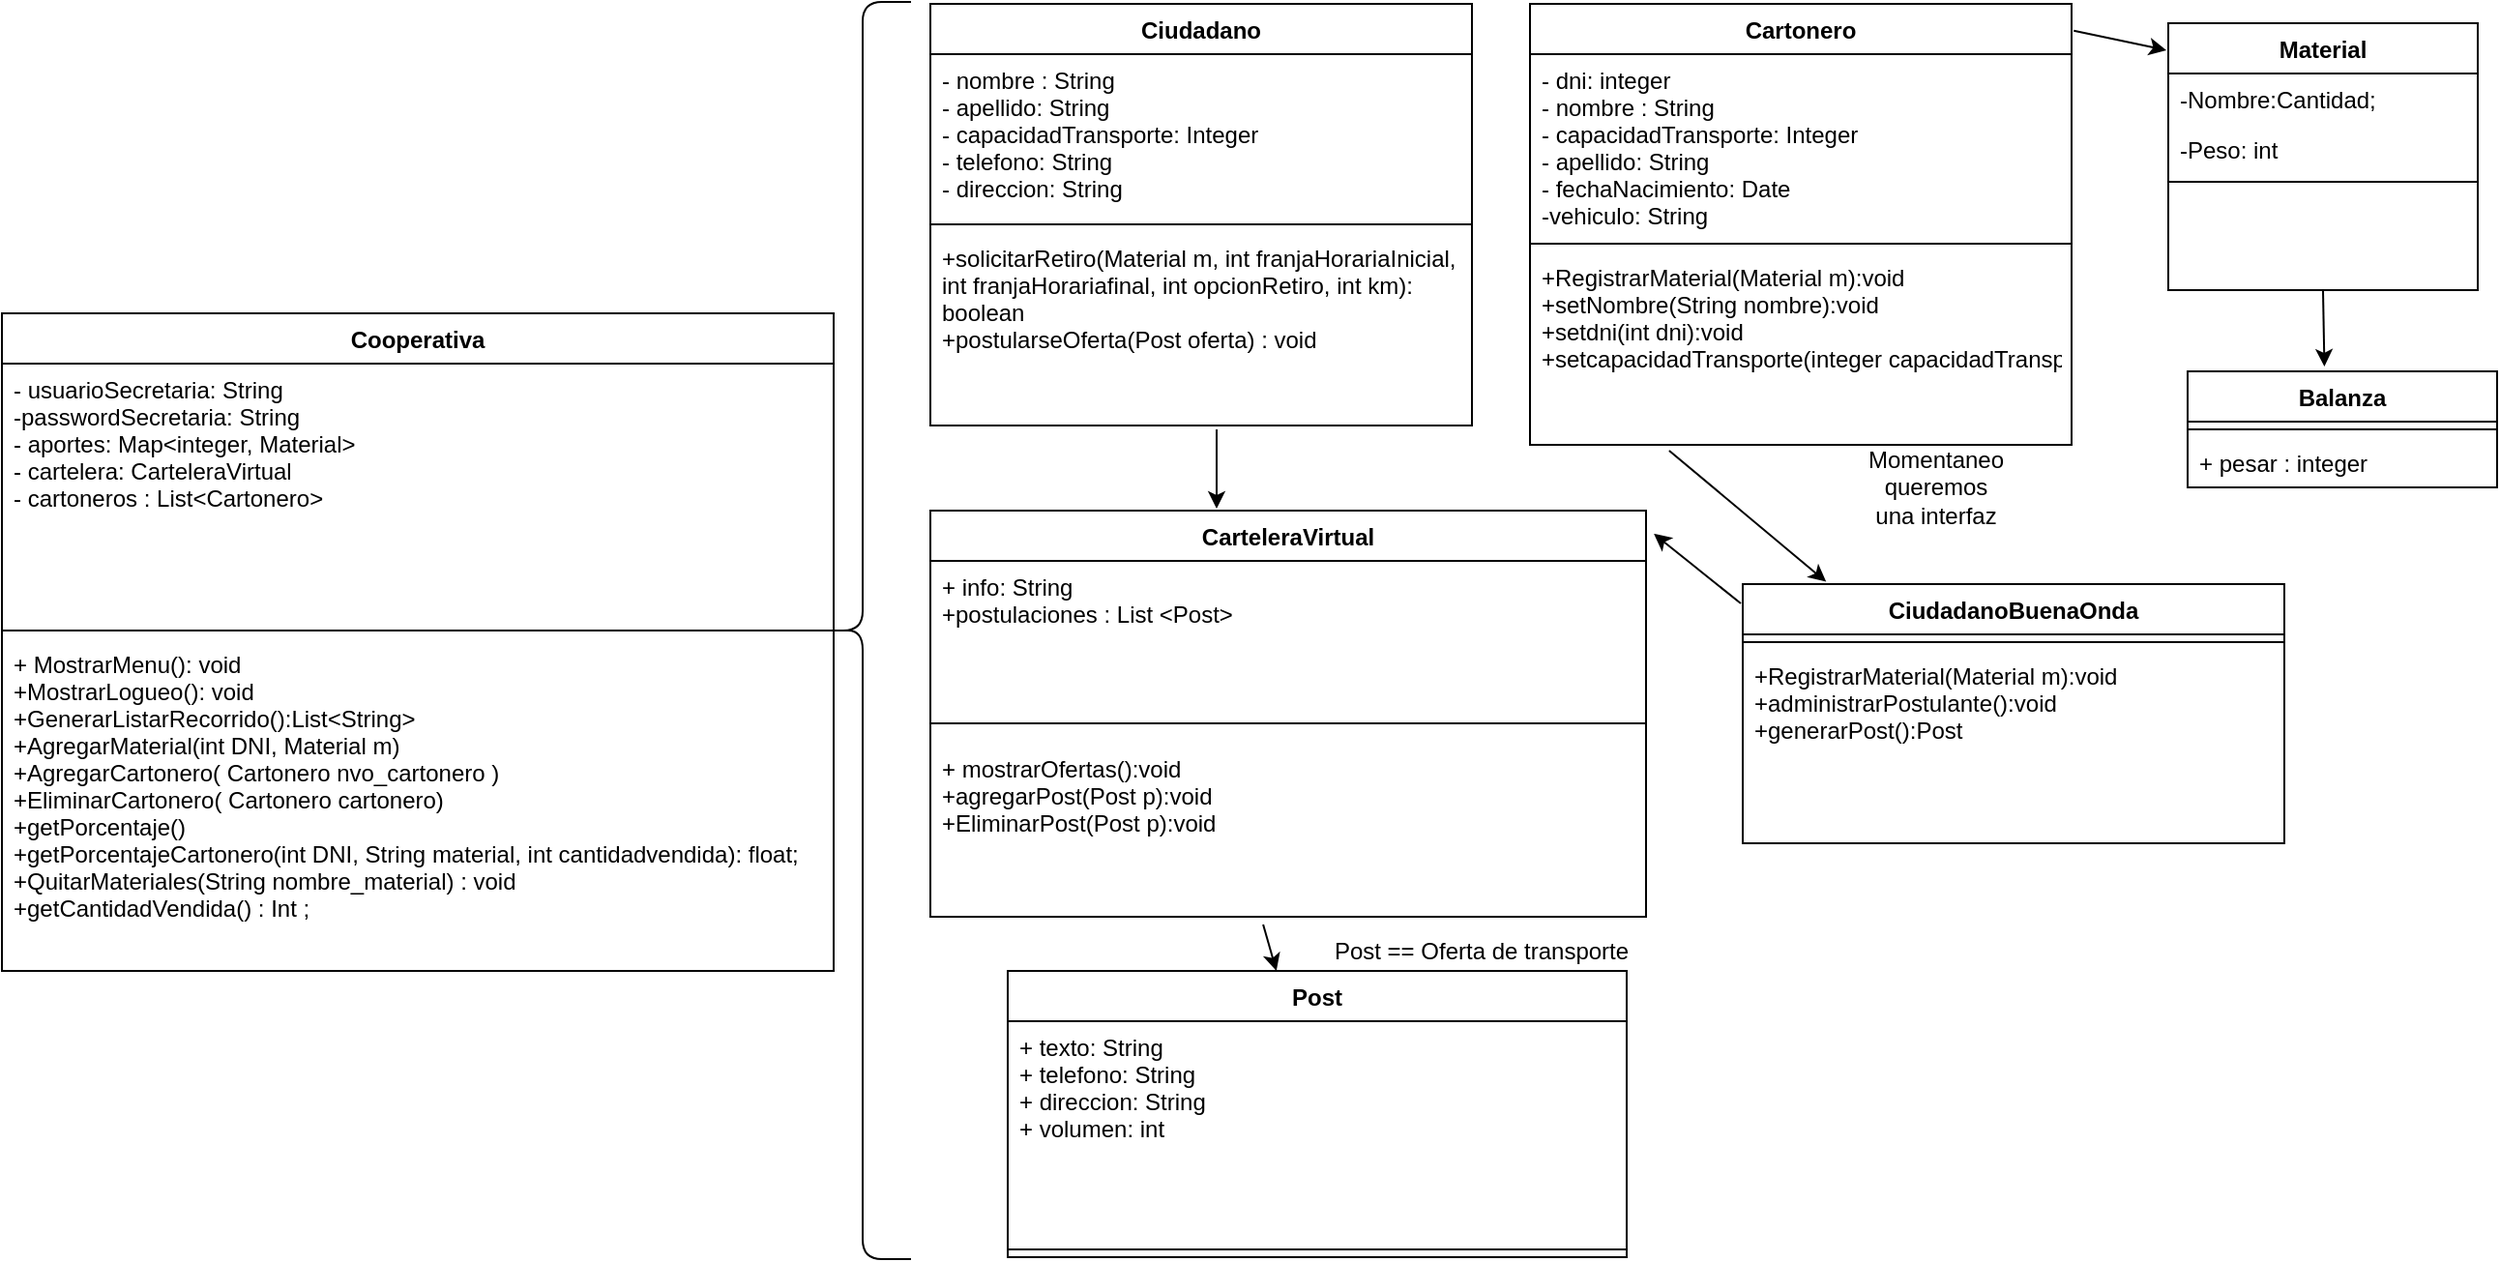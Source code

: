 <mxfile version="14.6.11" type="google"><diagram id="C5RBs43oDa-KdzZeNtuy" name="Page-1"><mxGraphModel dx="2187" dy="1975" grid="1" gridSize="10" guides="1" tooltips="1" connect="1" arrows="1" fold="1" page="1" pageScale="1" pageWidth="827" pageHeight="1169" math="0" shadow="0"><root><mxCell id="WIyWlLk6GJQsqaUBKTNV-0"/><mxCell id="WIyWlLk6GJQsqaUBKTNV-1" parent="WIyWlLk6GJQsqaUBKTNV-0"/><mxCell id="mv0qPo0GSU-L_LA9hzLE-10" value="Material" style="swimlane;fontStyle=1;align=center;verticalAlign=top;childLayout=stackLayout;horizontal=1;startSize=26;horizontalStack=0;resizeParent=1;resizeLast=0;collapsible=1;marginBottom=0;rounded=0;shadow=0;strokeWidth=1;" parent="WIyWlLk6GJQsqaUBKTNV-1" vertex="1"><mxGeometry x="680" y="-250" width="160" height="138" as="geometry"><mxRectangle x="230" y="140" width="160" height="26" as="alternateBounds"/></mxGeometry></mxCell><mxCell id="mv0qPo0GSU-L_LA9hzLE-11" value="-Nombre:Cantidad;" style="text;align=left;verticalAlign=top;spacingLeft=4;spacingRight=4;overflow=hidden;rotatable=0;points=[[0,0.5],[1,0.5]];portConstraint=eastwest;" parent="mv0qPo0GSU-L_LA9hzLE-10" vertex="1"><mxGeometry y="26" width="160" height="26" as="geometry"/></mxCell><mxCell id="mv0qPo0GSU-L_LA9hzLE-12" value="-Peso: int" style="text;align=left;verticalAlign=top;spacingLeft=4;spacingRight=4;overflow=hidden;rotatable=0;points=[[0,0.5],[1,0.5]];portConstraint=eastwest;rounded=0;shadow=0;html=0;" parent="mv0qPo0GSU-L_LA9hzLE-10" vertex="1"><mxGeometry y="52" width="160" height="26" as="geometry"/></mxCell><mxCell id="mv0qPo0GSU-L_LA9hzLE-13" value="" style="line;html=1;strokeWidth=1;align=left;verticalAlign=middle;spacingTop=-1;spacingLeft=3;spacingRight=3;rotatable=0;labelPosition=right;points=[];portConstraint=eastwest;" parent="mv0qPo0GSU-L_LA9hzLE-10" vertex="1"><mxGeometry y="78" width="160" height="8" as="geometry"/></mxCell><mxCell id="mv0qPo0GSU-L_LA9hzLE-24" value="Cooperativa" style="swimlane;fontStyle=1;align=center;verticalAlign=top;childLayout=stackLayout;horizontal=1;startSize=26;horizontalStack=0;resizeParent=1;resizeParentMax=0;resizeLast=0;collapsible=1;marginBottom=0;" parent="WIyWlLk6GJQsqaUBKTNV-1" vertex="1"><mxGeometry x="-440" y="-100" width="430" height="340" as="geometry"/></mxCell><mxCell id="mv0qPo0GSU-L_LA9hzLE-25" value="- usuarioSecretaria: String&#10;-passwordSecretaria: String&#10;- aportes: Map&lt;integer, Material&gt;&#10;- cartelera: CarteleraVirtual&#10;- cartoneros : List&lt;Cartonero&gt;&#10;" style="text;strokeColor=none;fillColor=none;align=left;verticalAlign=top;spacingLeft=4;spacingRight=4;overflow=hidden;rotatable=0;points=[[0,0.5],[1,0.5]];portConstraint=eastwest;" parent="mv0qPo0GSU-L_LA9hzLE-24" vertex="1"><mxGeometry y="26" width="430" height="134" as="geometry"/></mxCell><mxCell id="mv0qPo0GSU-L_LA9hzLE-26" value="" style="line;strokeWidth=1;fillColor=none;align=left;verticalAlign=middle;spacingTop=-1;spacingLeft=3;spacingRight=3;rotatable=0;labelPosition=right;points=[];portConstraint=eastwest;" parent="mv0qPo0GSU-L_LA9hzLE-24" vertex="1"><mxGeometry y="160" width="430" height="8" as="geometry"/></mxCell><mxCell id="mv0qPo0GSU-L_LA9hzLE-27" value="+ MostrarMenu(): void&#10;+MostrarLogueo(): void&#10;+GenerarListarRecorrido():List&lt;String&gt;&#10;+AgregarMaterial(int DNI, Material m)&#10;+AgregarCartonero( Cartonero nvo_cartonero ) &#10;+EliminarCartonero( Cartonero cartonero)&#10;+getPorcentaje() &#10;+getPorcentajeCartonero(int DNI, String material, int cantidadvendida): float; &#10;+QuitarMateriales(String nombre_material) : void &#10;+getCantidadVendida() : Int ; &#10;" style="text;strokeColor=none;fillColor=none;align=left;verticalAlign=top;spacingLeft=4;spacingRight=4;overflow=hidden;rotatable=0;points=[[0,0.5],[1,0.5]];portConstraint=eastwest;" parent="mv0qPo0GSU-L_LA9hzLE-24" vertex="1"><mxGeometry y="168" width="430" height="172" as="geometry"/></mxCell><mxCell id="mv0qPo0GSU-L_LA9hzLE-28" value="Cartonero" style="swimlane;fontStyle=1;align=center;verticalAlign=top;childLayout=stackLayout;horizontal=1;startSize=26;horizontalStack=0;resizeParent=1;resizeParentMax=0;resizeLast=0;collapsible=1;marginBottom=0;" parent="WIyWlLk6GJQsqaUBKTNV-1" vertex="1"><mxGeometry x="350" y="-260" width="280" height="228" as="geometry"/></mxCell><mxCell id="mv0qPo0GSU-L_LA9hzLE-29" value="- dni: integer&#10;- nombre : String&#10;- capacidadTransporte: Integer&#10;- apellido: String&#10;- fechaNacimiento: Date&#10;-vehiculo: String" style="text;strokeColor=none;fillColor=none;align=left;verticalAlign=top;spacingLeft=4;spacingRight=4;overflow=hidden;rotatable=0;points=[[0,0.5],[1,0.5]];portConstraint=eastwest;" parent="mv0qPo0GSU-L_LA9hzLE-28" vertex="1"><mxGeometry y="26" width="280" height="94" as="geometry"/></mxCell><mxCell id="mv0qPo0GSU-L_LA9hzLE-30" value="" style="line;strokeWidth=1;fillColor=none;align=left;verticalAlign=middle;spacingTop=-1;spacingLeft=3;spacingRight=3;rotatable=0;labelPosition=right;points=[];portConstraint=eastwest;" parent="mv0qPo0GSU-L_LA9hzLE-28" vertex="1"><mxGeometry y="120" width="280" height="8" as="geometry"/></mxCell><mxCell id="mv0qPo0GSU-L_LA9hzLE-31" value="+RegistrarMaterial(Material m):void&#10;+setNombre(String nombre):void&#10;+setdni(int dni):void&#10;+setcapacidadTransporte(integer capacidadTransporte)&#10;" style="text;strokeColor=none;fillColor=none;align=left;verticalAlign=top;spacingLeft=4;spacingRight=4;overflow=hidden;rotatable=0;points=[[0,0.5],[1,0.5]];portConstraint=eastwest;" parent="mv0qPo0GSU-L_LA9hzLE-28" vertex="1"><mxGeometry y="128" width="280" height="100" as="geometry"/></mxCell><mxCell id="mv0qPo0GSU-L_LA9hzLE-32" value="Ciudadano" style="swimlane;fontStyle=1;align=center;verticalAlign=top;childLayout=stackLayout;horizontal=1;startSize=26;horizontalStack=0;resizeParent=1;resizeParentMax=0;resizeLast=0;collapsible=1;marginBottom=0;" parent="WIyWlLk6GJQsqaUBKTNV-1" vertex="1"><mxGeometry x="40" y="-260" width="280" height="218" as="geometry"/></mxCell><mxCell id="mv0qPo0GSU-L_LA9hzLE-33" value="- nombre : String&#10;- apellido: String&#10;- capacidadTransporte: Integer&#10;- telefono: String&#10;- direccion: String" style="text;strokeColor=none;fillColor=none;align=left;verticalAlign=top;spacingLeft=4;spacingRight=4;overflow=hidden;rotatable=0;points=[[0,0.5],[1,0.5]];portConstraint=eastwest;" parent="mv0qPo0GSU-L_LA9hzLE-32" vertex="1"><mxGeometry y="26" width="280" height="84" as="geometry"/></mxCell><mxCell id="mv0qPo0GSU-L_LA9hzLE-34" value="" style="line;strokeWidth=1;fillColor=none;align=left;verticalAlign=middle;spacingTop=-1;spacingLeft=3;spacingRight=3;rotatable=0;labelPosition=right;points=[];portConstraint=eastwest;" parent="mv0qPo0GSU-L_LA9hzLE-32" vertex="1"><mxGeometry y="110" width="280" height="8" as="geometry"/></mxCell><mxCell id="mv0qPo0GSU-L_LA9hzLE-35" value="+solicitarRetiro(Material m, int franjaHorariaInicial, &#10;int franjaHorariafinal, int opcionRetiro, int km):&#10;boolean&#10;+postularseOferta(Post oferta) : void &#10;" style="text;strokeColor=none;fillColor=none;align=left;verticalAlign=top;spacingLeft=4;spacingRight=4;overflow=hidden;rotatable=0;points=[[0,0.5],[1,0.5]];portConstraint=eastwest;" parent="mv0qPo0GSU-L_LA9hzLE-32" vertex="1"><mxGeometry y="118" width="280" height="100" as="geometry"/></mxCell><mxCell id="mv0qPo0GSU-L_LA9hzLE-36" value="CiudadanoBuenaOnda" style="swimlane;fontStyle=1;align=center;verticalAlign=top;childLayout=stackLayout;horizontal=1;startSize=26;horizontalStack=0;resizeParent=1;resizeParentMax=0;resizeLast=0;collapsible=1;marginBottom=0;" parent="WIyWlLk6GJQsqaUBKTNV-1" vertex="1"><mxGeometry x="460" y="40" width="280" height="134" as="geometry"/></mxCell><mxCell id="mv0qPo0GSU-L_LA9hzLE-38" value="" style="line;strokeWidth=1;fillColor=none;align=left;verticalAlign=middle;spacingTop=-1;spacingLeft=3;spacingRight=3;rotatable=0;labelPosition=right;points=[];portConstraint=eastwest;" parent="mv0qPo0GSU-L_LA9hzLE-36" vertex="1"><mxGeometry y="26" width="280" height="8" as="geometry"/></mxCell><mxCell id="mv0qPo0GSU-L_LA9hzLE-39" value="+RegistrarMaterial(Material m):void&#10;+administrarPostulante():void&#10;+generarPost():Post&#10;" style="text;strokeColor=none;fillColor=none;align=left;verticalAlign=top;spacingLeft=4;spacingRight=4;overflow=hidden;rotatable=0;points=[[0,0.5],[1,0.5]];portConstraint=eastwest;" parent="mv0qPo0GSU-L_LA9hzLE-36" vertex="1"><mxGeometry y="34" width="280" height="100" as="geometry"/></mxCell><mxCell id="mv0qPo0GSU-L_LA9hzLE-40" value="" style="endArrow=classic;html=1;exitX=0.257;exitY=1.03;exitDx=0;exitDy=0;exitPerimeter=0;entryX=0.154;entryY=-0.009;entryDx=0;entryDy=0;entryPerimeter=0;" parent="WIyWlLk6GJQsqaUBKTNV-1" source="mv0qPo0GSU-L_LA9hzLE-31" target="mv0qPo0GSU-L_LA9hzLE-36" edge="1"><mxGeometry width="50" height="50" relative="1" as="geometry"><mxPoint x="420" y="240" as="sourcePoint"/><mxPoint x="470" y="190" as="targetPoint"/><Array as="points"/></mxGeometry></mxCell><mxCell id="mv0qPo0GSU-L_LA9hzLE-45" value="CarteleraVirtual" style="swimlane;fontStyle=1;align=center;verticalAlign=top;childLayout=stackLayout;horizontal=1;startSize=26;horizontalStack=0;resizeParent=1;resizeParentMax=0;resizeLast=0;collapsible=1;marginBottom=0;" parent="WIyWlLk6GJQsqaUBKTNV-1" vertex="1"><mxGeometry x="40" y="2" width="370" height="210" as="geometry"/></mxCell><mxCell id="mv0qPo0GSU-L_LA9hzLE-46" value="+ info: String&#10;+postulaciones : List &lt;Post&gt;" style="text;strokeColor=none;fillColor=none;align=left;verticalAlign=top;spacingLeft=4;spacingRight=4;overflow=hidden;rotatable=0;points=[[0,0.5],[1,0.5]];portConstraint=eastwest;" parent="mv0qPo0GSU-L_LA9hzLE-45" vertex="1"><mxGeometry y="26" width="370" height="74" as="geometry"/></mxCell><mxCell id="mv0qPo0GSU-L_LA9hzLE-47" value="" style="line;strokeWidth=1;fillColor=none;align=left;verticalAlign=middle;spacingTop=-1;spacingLeft=3;spacingRight=3;rotatable=0;labelPosition=right;points=[];portConstraint=eastwest;" parent="mv0qPo0GSU-L_LA9hzLE-45" vertex="1"><mxGeometry y="100" width="370" height="20" as="geometry"/></mxCell><mxCell id="mv0qPo0GSU-L_LA9hzLE-48" value="+ mostrarOfertas():void&#10;+agregarPost(Post p):void&#10;+EliminarPost(Post p):void&#10; " style="text;strokeColor=none;fillColor=none;align=left;verticalAlign=top;spacingLeft=4;spacingRight=4;overflow=hidden;rotatable=0;points=[[0,0.5],[1,0.5]];portConstraint=eastwest;" parent="mv0qPo0GSU-L_LA9hzLE-45" vertex="1"><mxGeometry y="120" width="370" height="90" as="geometry"/></mxCell><mxCell id="mv0qPo0GSU-L_LA9hzLE-49" value="Post" style="swimlane;fontStyle=1;align=center;verticalAlign=top;childLayout=stackLayout;horizontal=1;startSize=26;horizontalStack=0;resizeParent=1;resizeParentMax=0;resizeLast=0;collapsible=1;marginBottom=0;" parent="WIyWlLk6GJQsqaUBKTNV-1" vertex="1"><mxGeometry x="80" y="240" width="320" height="148" as="geometry"/></mxCell><mxCell id="mv0qPo0GSU-L_LA9hzLE-50" value="+ texto: String&#10;+ telefono: String&#10;+ direccion: String&#10;+ volumen: int&#10;" style="text;strokeColor=none;fillColor=none;align=left;verticalAlign=top;spacingLeft=4;spacingRight=4;overflow=hidden;rotatable=0;points=[[0,0.5],[1,0.5]];portConstraint=eastwest;" parent="mv0qPo0GSU-L_LA9hzLE-49" vertex="1"><mxGeometry y="26" width="320" height="114" as="geometry"/></mxCell><mxCell id="mv0qPo0GSU-L_LA9hzLE-51" value="" style="line;strokeWidth=1;fillColor=none;align=left;verticalAlign=middle;spacingTop=-1;spacingLeft=3;spacingRight=3;rotatable=0;labelPosition=right;points=[];portConstraint=eastwest;" parent="mv0qPo0GSU-L_LA9hzLE-49" vertex="1"><mxGeometry y="140" width="320" height="8" as="geometry"/></mxCell><mxCell id="mv0qPo0GSU-L_LA9hzLE-53" value="" style="endArrow=classic;html=1;entryX=1.011;entryY=0.057;entryDx=0;entryDy=0;entryPerimeter=0;" parent="WIyWlLk6GJQsqaUBKTNV-1" target="mv0qPo0GSU-L_LA9hzLE-45" edge="1"><mxGeometry width="50" height="50" relative="1" as="geometry"><mxPoint x="459" y="50" as="sourcePoint"/><mxPoint x="370" y="230" as="targetPoint"/></mxGeometry></mxCell><mxCell id="mv0qPo0GSU-L_LA9hzLE-54" value="Balanza" style="swimlane;fontStyle=1;align=center;verticalAlign=top;childLayout=stackLayout;horizontal=1;startSize=26;horizontalStack=0;resizeParent=1;resizeParentMax=0;resizeLast=0;collapsible=1;marginBottom=0;" parent="WIyWlLk6GJQsqaUBKTNV-1" vertex="1"><mxGeometry x="690" y="-70" width="160" height="60" as="geometry"/></mxCell><mxCell id="mv0qPo0GSU-L_LA9hzLE-56" value="" style="line;strokeWidth=1;fillColor=none;align=left;verticalAlign=middle;spacingTop=-1;spacingLeft=3;spacingRight=3;rotatable=0;labelPosition=right;points=[];portConstraint=eastwest;" parent="mv0qPo0GSU-L_LA9hzLE-54" vertex="1"><mxGeometry y="26" width="160" height="8" as="geometry"/></mxCell><mxCell id="mv0qPo0GSU-L_LA9hzLE-57" value="+ pesar : integer" style="text;strokeColor=none;fillColor=none;align=left;verticalAlign=top;spacingLeft=4;spacingRight=4;overflow=hidden;rotatable=0;points=[[0,0.5],[1,0.5]];portConstraint=eastwest;" parent="mv0qPo0GSU-L_LA9hzLE-54" vertex="1"><mxGeometry y="34" width="160" height="26" as="geometry"/></mxCell><mxCell id="mv0qPo0GSU-L_LA9hzLE-58" value="Momentaneo queremos una interfaz" style="text;html=1;strokeColor=none;fillColor=none;align=center;verticalAlign=middle;whiteSpace=wrap;rounded=0;" parent="WIyWlLk6GJQsqaUBKTNV-1" vertex="1"><mxGeometry x="540" y="-20" width="40" height="20" as="geometry"/></mxCell><mxCell id="zLNxYaOhAIxdr531zmI3-0" value="Post == Oferta de transporte" style="text;html=1;strokeColor=none;fillColor=none;align=center;verticalAlign=middle;whiteSpace=wrap;rounded=0;" vertex="1" parent="WIyWlLk6GJQsqaUBKTNV-1"><mxGeometry x="230" y="220" width="190" height="20" as="geometry"/></mxCell><mxCell id="zLNxYaOhAIxdr531zmI3-2" value="" style="endArrow=classic;html=1;" edge="1" parent="WIyWlLk6GJQsqaUBKTNV-1"><mxGeometry width="50" height="50" relative="1" as="geometry"><mxPoint x="188" y="-40" as="sourcePoint"/><mxPoint x="188" y="1" as="targetPoint"/></mxGeometry></mxCell><mxCell id="zLNxYaOhAIxdr531zmI3-3" value="" style="endArrow=classic;html=1;exitX=0.5;exitY=1;exitDx=0;exitDy=0;entryX=0.442;entryY=-0.042;entryDx=0;entryDy=0;entryPerimeter=0;" edge="1" parent="WIyWlLk6GJQsqaUBKTNV-1" source="mv0qPo0GSU-L_LA9hzLE-10" target="mv0qPo0GSU-L_LA9hzLE-54"><mxGeometry width="50" height="50" relative="1" as="geometry"><mxPoint x="740" y="100" as="sourcePoint"/><mxPoint x="790" y="50" as="targetPoint"/></mxGeometry></mxCell><mxCell id="zLNxYaOhAIxdr531zmI3-4" value="" style="endArrow=classic;html=1;exitX=1.004;exitY=0.061;exitDx=0;exitDy=0;exitPerimeter=0;entryX=-0.006;entryY=0.101;entryDx=0;entryDy=0;entryPerimeter=0;" edge="1" parent="WIyWlLk6GJQsqaUBKTNV-1" source="mv0qPo0GSU-L_LA9hzLE-28" target="mv0qPo0GSU-L_LA9hzLE-10"><mxGeometry width="50" height="50" relative="1" as="geometry"><mxPoint x="700" y="-10" as="sourcePoint"/><mxPoint x="750" y="-60" as="targetPoint"/></mxGeometry></mxCell><mxCell id="zLNxYaOhAIxdr531zmI3-7" value="" style="endArrow=classic;html=1;exitX=0.465;exitY=1.044;exitDx=0;exitDy=0;exitPerimeter=0;" edge="1" parent="WIyWlLk6GJQsqaUBKTNV-1" source="mv0qPo0GSU-L_LA9hzLE-48" target="mv0qPo0GSU-L_LA9hzLE-49"><mxGeometry width="50" height="50" relative="1" as="geometry"><mxPoint y="180" as="sourcePoint"/><mxPoint x="50" y="130" as="targetPoint"/></mxGeometry></mxCell><mxCell id="zLNxYaOhAIxdr531zmI3-8" value="" style="shape=curlyBracket;whiteSpace=wrap;html=1;rounded=1;size=0.5;" vertex="1" parent="WIyWlLk6GJQsqaUBKTNV-1"><mxGeometry x="-20" y="-261" width="50" height="650" as="geometry"/></mxCell></root></mxGraphModel></diagram></mxfile>